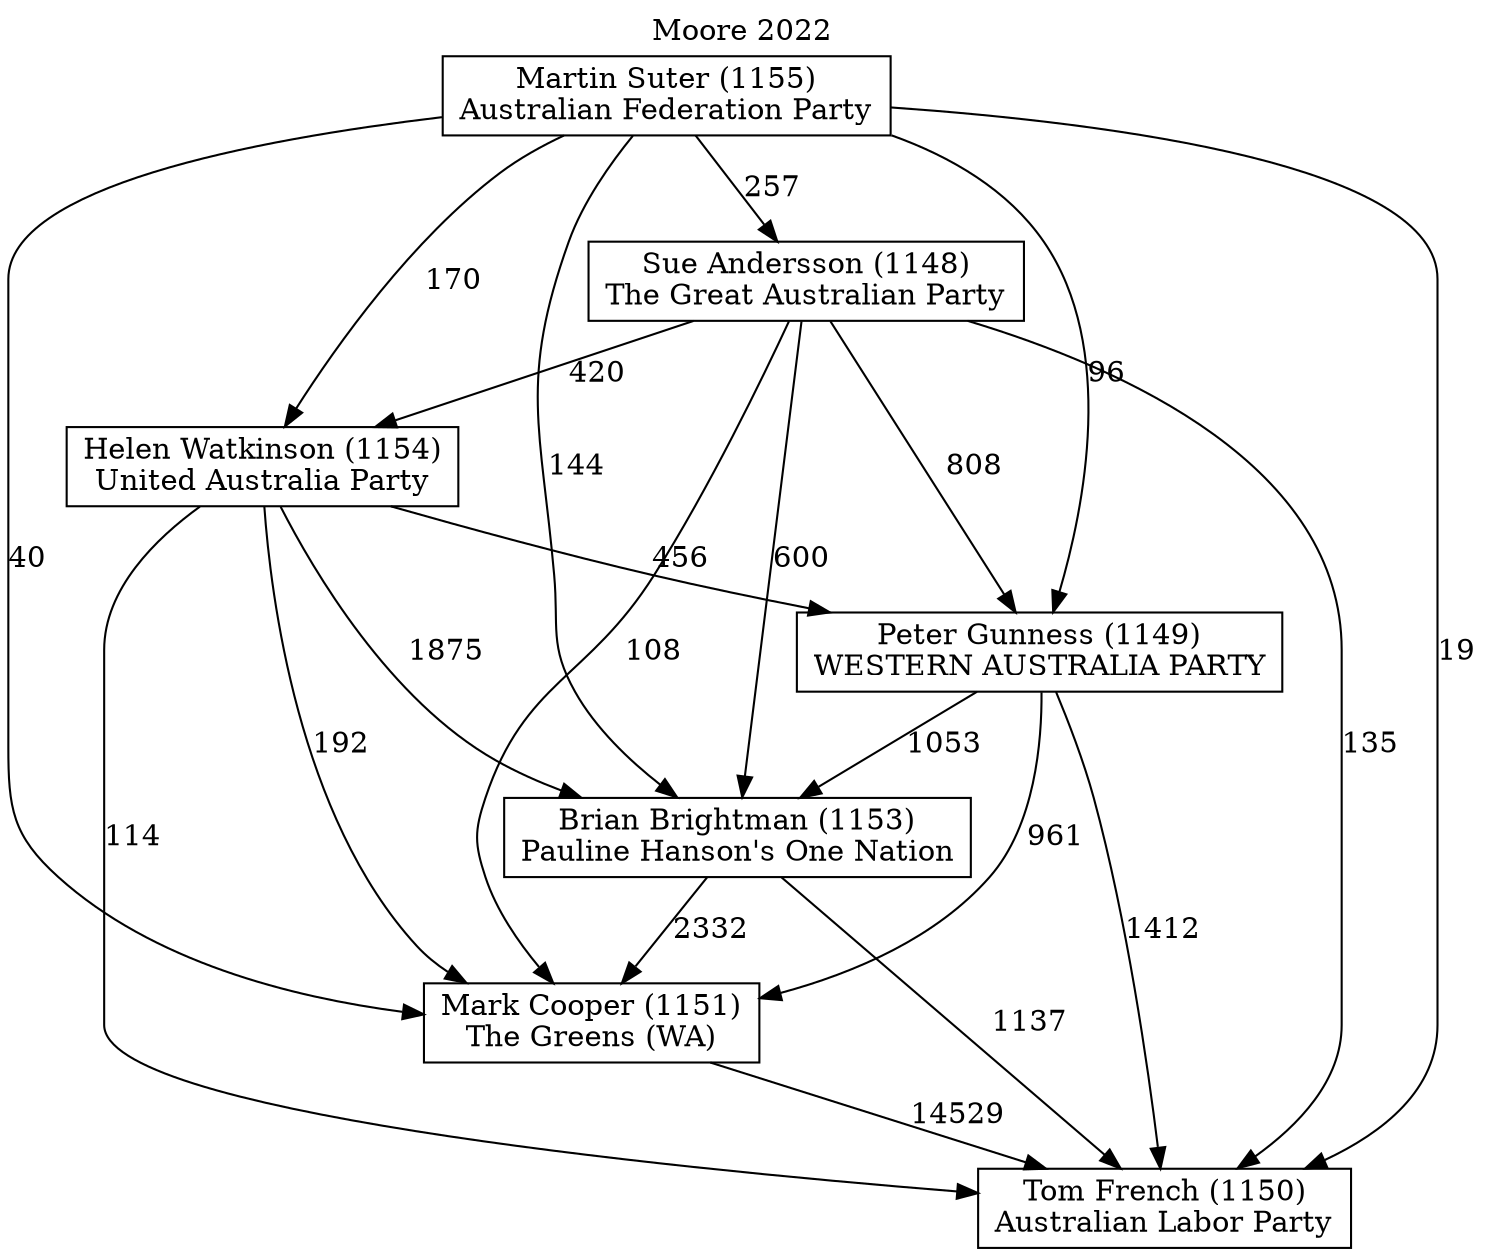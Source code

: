 // House preference flow
digraph "Tom French (1150)_Moore_2022" {
	graph [label="Moore 2022" labelloc=t mclimit=10]
	node [shape=box]
	"Peter Gunness (1149)" [label="Peter Gunness (1149)
WESTERN AUSTRALIA PARTY"]
	"Mark Cooper (1151)" [label="Mark Cooper (1151)
The Greens (WA)"]
	"Martin Suter (1155)" [label="Martin Suter (1155)
Australian Federation Party"]
	"Brian Brightman (1153)" [label="Brian Brightman (1153)
Pauline Hanson's One Nation"]
	"Sue Andersson (1148)" [label="Sue Andersson (1148)
The Great Australian Party"]
	"Tom French (1150)" [label="Tom French (1150)
Australian Labor Party"]
	"Helen Watkinson (1154)" [label="Helen Watkinson (1154)
United Australia Party"]
	"Helen Watkinson (1154)" -> "Mark Cooper (1151)" [label=192]
	"Martin Suter (1155)" -> "Brian Brightman (1153)" [label=144]
	"Helen Watkinson (1154)" -> "Brian Brightman (1153)" [label=1875]
	"Martin Suter (1155)" -> "Sue Andersson (1148)" [label=257]
	"Peter Gunness (1149)" -> "Mark Cooper (1151)" [label=961]
	"Brian Brightman (1153)" -> "Mark Cooper (1151)" [label=2332]
	"Peter Gunness (1149)" -> "Tom French (1150)" [label=1412]
	"Martin Suter (1155)" -> "Peter Gunness (1149)" [label=96]
	"Martin Suter (1155)" -> "Tom French (1150)" [label=19]
	"Sue Andersson (1148)" -> "Helen Watkinson (1154)" [label=420]
	"Brian Brightman (1153)" -> "Tom French (1150)" [label=1137]
	"Peter Gunness (1149)" -> "Brian Brightman (1153)" [label=1053]
	"Mark Cooper (1151)" -> "Tom French (1150)" [label=14529]
	"Sue Andersson (1148)" -> "Tom French (1150)" [label=135]
	"Sue Andersson (1148)" -> "Mark Cooper (1151)" [label=108]
	"Martin Suter (1155)" -> "Mark Cooper (1151)" [label=40]
	"Sue Andersson (1148)" -> "Peter Gunness (1149)" [label=808]
	"Helen Watkinson (1154)" -> "Tom French (1150)" [label=114]
	"Martin Suter (1155)" -> "Helen Watkinson (1154)" [label=170]
	"Sue Andersson (1148)" -> "Brian Brightman (1153)" [label=600]
	"Helen Watkinson (1154)" -> "Peter Gunness (1149)" [label=456]
}
